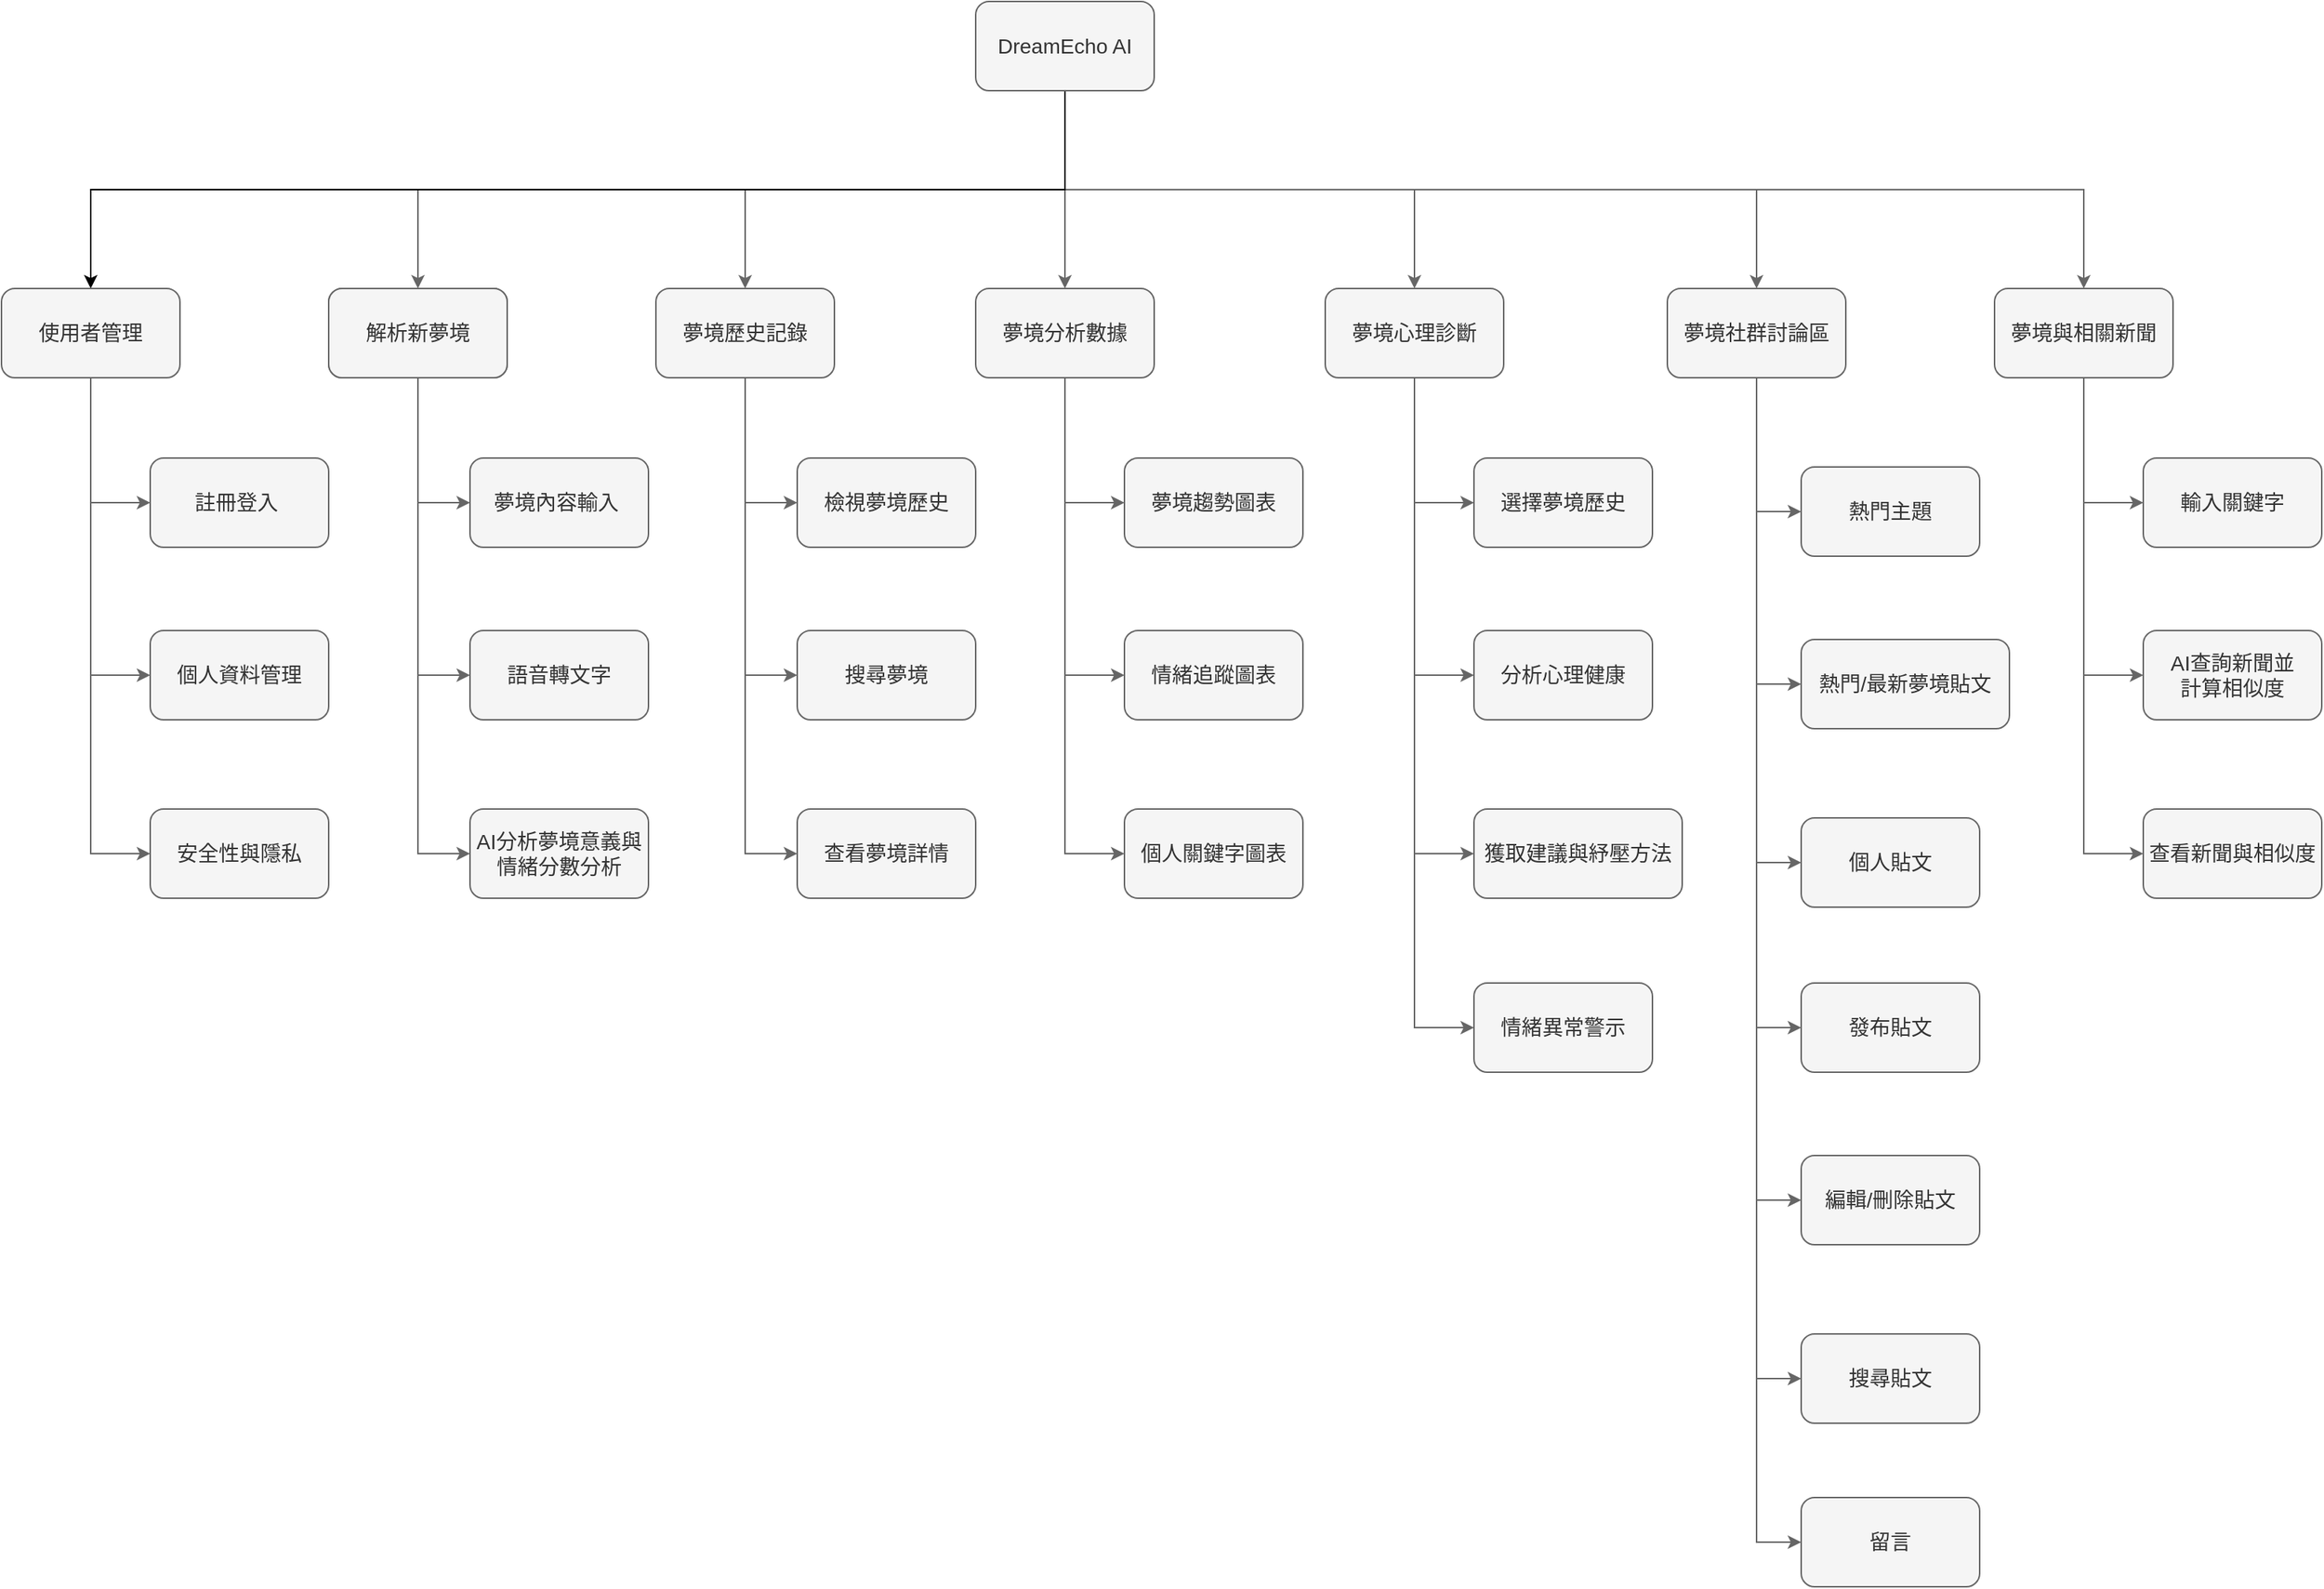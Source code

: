 <mxfile version="27.0.6">
  <diagram name="功能架構" id="cRGcKrNmaOjmCb9i0F0R">
    <mxGraphModel grid="0" page="0" gridSize="10" guides="1" tooltips="1" connect="1" arrows="1" fold="1" pageScale="1" pageWidth="1169" pageHeight="827" math="0" shadow="0">
      <root>
        <mxCell id="0" />
        <mxCell id="1" parent="0" />
        <mxCell id="rY9iWMyBCPBa33N-hs_h-10" style="edgeStyle=orthogonalEdgeStyle;rounded=0;orthogonalLoop=1;jettySize=auto;html=1;exitX=0.5;exitY=1;exitDx=0;exitDy=0;entryX=0.5;entryY=0;entryDx=0;entryDy=0;fontSize=14;textShadow=0;fillColor=#f5f5f5;strokeColor=#666666;" edge="1" parent="1" source="rY9iWMyBCPBa33N-hs_h-1" target="rY9iWMyBCPBa33N-hs_h-3">
          <mxGeometry relative="1" as="geometry" />
        </mxCell>
        <mxCell id="rY9iWMyBCPBa33N-hs_h-11" style="edgeStyle=orthogonalEdgeStyle;rounded=0;orthogonalLoop=1;jettySize=auto;html=1;exitX=0.5;exitY=1;exitDx=0;exitDy=0;entryX=0.5;entryY=0;entryDx=0;entryDy=0;fontSize=14;textShadow=0;fillColor=#f5f5f5;strokeColor=#666666;" edge="1" parent="1" source="rY9iWMyBCPBa33N-hs_h-1" target="rY9iWMyBCPBa33N-hs_h-4">
          <mxGeometry relative="1" as="geometry" />
        </mxCell>
        <mxCell id="rY9iWMyBCPBa33N-hs_h-12" style="edgeStyle=orthogonalEdgeStyle;rounded=0;orthogonalLoop=1;jettySize=auto;html=1;exitX=0.5;exitY=1;exitDx=0;exitDy=0;entryX=0.5;entryY=0;entryDx=0;entryDy=0;fontSize=14;textShadow=0;fillColor=#f5f5f5;strokeColor=#666666;" edge="1" parent="1" source="rY9iWMyBCPBa33N-hs_h-1" target="rY9iWMyBCPBa33N-hs_h-5">
          <mxGeometry relative="1" as="geometry" />
        </mxCell>
        <mxCell id="rY9iWMyBCPBa33N-hs_h-13" style="edgeStyle=orthogonalEdgeStyle;rounded=0;orthogonalLoop=1;jettySize=auto;html=1;exitX=0.5;exitY=1;exitDx=0;exitDy=0;entryX=0.5;entryY=0;entryDx=0;entryDy=0;fontSize=14;textShadow=0;fillColor=#f5f5f5;strokeColor=#666666;" edge="1" parent="1" source="rY9iWMyBCPBa33N-hs_h-1" target="rY9iWMyBCPBa33N-hs_h-7">
          <mxGeometry relative="1" as="geometry" />
        </mxCell>
        <mxCell id="rY9iWMyBCPBa33N-hs_h-14" style="edgeStyle=orthogonalEdgeStyle;rounded=0;orthogonalLoop=1;jettySize=auto;html=1;exitX=0.5;exitY=1;exitDx=0;exitDy=0;entryX=0.5;entryY=0;entryDx=0;entryDy=0;fontSize=14;textShadow=0;fillColor=#f5f5f5;strokeColor=#666666;" edge="1" parent="1" source="rY9iWMyBCPBa33N-hs_h-1" target="rY9iWMyBCPBa33N-hs_h-8">
          <mxGeometry relative="1" as="geometry" />
        </mxCell>
        <mxCell id="rY9iWMyBCPBa33N-hs_h-15" style="edgeStyle=orthogonalEdgeStyle;rounded=0;orthogonalLoop=1;jettySize=auto;html=1;exitX=0.5;exitY=1;exitDx=0;exitDy=0;entryX=0.5;entryY=0;entryDx=0;entryDy=0;fontSize=14;textShadow=0;fillColor=#f5f5f5;strokeColor=#666666;" edge="1" parent="1" source="rY9iWMyBCPBa33N-hs_h-1" target="rY9iWMyBCPBa33N-hs_h-9">
          <mxGeometry relative="1" as="geometry" />
        </mxCell>
        <mxCell id="rY9iWMyBCPBa33N-hs_h-92" style="edgeStyle=orthogonalEdgeStyle;rounded=0;orthogonalLoop=1;jettySize=auto;html=1;exitX=0.5;exitY=1;exitDx=0;exitDy=0;entryX=0.5;entryY=0;entryDx=0;entryDy=0;" edge="1" parent="1" source="rY9iWMyBCPBa33N-hs_h-1" target="rY9iWMyBCPBa33N-hs_h-81">
          <mxGeometry relative="1" as="geometry" />
        </mxCell>
        <mxCell id="rY9iWMyBCPBa33N-hs_h-1" value="&lt;font style=&quot;vertical-align: inherit;&quot;&gt;&lt;font style=&quot;vertical-align: inherit;&quot;&gt;DreamEcho AI&lt;/font&gt;&lt;/font&gt;" style="rounded=1;whiteSpace=wrap;html=1;fontSize=14;textShadow=0;fillColor=#f5f5f5;strokeColor=#666666;fontColor=#333333;" vertex="1" parent="1">
          <mxGeometry x="505" y="247" width="120" height="60" as="geometry" />
        </mxCell>
        <mxCell id="rY9iWMyBCPBa33N-hs_h-3" value="使用者管理" style="rounded=1;whiteSpace=wrap;html=1;fontSize=14;textShadow=0;fillColor=#f5f5f5;strokeColor=#666666;fontColor=#333333;" vertex="1" parent="1">
          <mxGeometry x="70" y="440" width="120" height="60" as="geometry" />
        </mxCell>
        <mxCell id="rY9iWMyBCPBa33N-hs_h-27" style="edgeStyle=orthogonalEdgeStyle;rounded=0;orthogonalLoop=1;jettySize=auto;html=1;exitX=0.5;exitY=1;exitDx=0;exitDy=0;entryX=0;entryY=0.5;entryDx=0;entryDy=0;fontSize=14;textShadow=0;fillColor=#f5f5f5;strokeColor=#666666;" edge="1" parent="1" source="rY9iWMyBCPBa33N-hs_h-4" target="rY9iWMyBCPBa33N-hs_h-24">
          <mxGeometry relative="1" as="geometry" />
        </mxCell>
        <mxCell id="rY9iWMyBCPBa33N-hs_h-28" style="edgeStyle=orthogonalEdgeStyle;rounded=0;orthogonalLoop=1;jettySize=auto;html=1;exitX=0.5;exitY=1;exitDx=0;exitDy=0;entryX=0;entryY=0.5;entryDx=0;entryDy=0;fontSize=14;textShadow=0;fillColor=#f5f5f5;strokeColor=#666666;" edge="1" parent="1" source="rY9iWMyBCPBa33N-hs_h-4" target="rY9iWMyBCPBa33N-hs_h-23">
          <mxGeometry relative="1" as="geometry" />
        </mxCell>
        <mxCell id="rY9iWMyBCPBa33N-hs_h-29" style="edgeStyle=orthogonalEdgeStyle;rounded=0;orthogonalLoop=1;jettySize=auto;html=1;exitX=0.5;exitY=1;exitDx=0;exitDy=0;entryX=0;entryY=0.5;entryDx=0;entryDy=0;fontSize=14;textShadow=0;fillColor=#f5f5f5;strokeColor=#666666;" edge="1" parent="1" source="rY9iWMyBCPBa33N-hs_h-4" target="rY9iWMyBCPBa33N-hs_h-22">
          <mxGeometry relative="1" as="geometry" />
        </mxCell>
        <mxCell id="rY9iWMyBCPBa33N-hs_h-4" value="夢境歷史記錄" style="rounded=1;whiteSpace=wrap;html=1;fontSize=14;textShadow=0;fillColor=#f5f5f5;strokeColor=#666666;fontColor=#333333;" vertex="1" parent="1">
          <mxGeometry x="290" y="440" width="120" height="60" as="geometry" />
        </mxCell>
        <mxCell id="rY9iWMyBCPBa33N-hs_h-34" style="edgeStyle=orthogonalEdgeStyle;rounded=0;orthogonalLoop=1;jettySize=auto;html=1;exitX=0.5;exitY=1;exitDx=0;exitDy=0;entryX=0;entryY=0.5;entryDx=0;entryDy=0;fontSize=14;textShadow=0;fillColor=#f5f5f5;strokeColor=#666666;" edge="1" parent="1" source="rY9iWMyBCPBa33N-hs_h-5" target="rY9iWMyBCPBa33N-hs_h-32">
          <mxGeometry relative="1" as="geometry" />
        </mxCell>
        <mxCell id="rY9iWMyBCPBa33N-hs_h-35" style="edgeStyle=orthogonalEdgeStyle;rounded=0;orthogonalLoop=1;jettySize=auto;html=1;exitX=0.5;exitY=1;exitDx=0;exitDy=0;entryX=0;entryY=0.5;entryDx=0;entryDy=0;fontSize=14;textShadow=0;fillColor=#f5f5f5;strokeColor=#666666;" edge="1" parent="1" source="rY9iWMyBCPBa33N-hs_h-5" target="rY9iWMyBCPBa33N-hs_h-31">
          <mxGeometry relative="1" as="geometry" />
        </mxCell>
        <mxCell id="rY9iWMyBCPBa33N-hs_h-36" style="edgeStyle=orthogonalEdgeStyle;rounded=0;orthogonalLoop=1;jettySize=auto;html=1;exitX=0.5;exitY=1;exitDx=0;exitDy=0;entryX=0;entryY=0.5;entryDx=0;entryDy=0;fontSize=14;textShadow=0;fillColor=#f5f5f5;strokeColor=#666666;" edge="1" parent="1" source="rY9iWMyBCPBa33N-hs_h-5" target="rY9iWMyBCPBa33N-hs_h-30">
          <mxGeometry relative="1" as="geometry" />
        </mxCell>
        <mxCell id="rY9iWMyBCPBa33N-hs_h-5" value="夢境分析數據" style="rounded=1;whiteSpace=wrap;html=1;fontSize=14;textShadow=0;fillColor=#f5f5f5;strokeColor=#666666;fontColor=#333333;" vertex="1" parent="1">
          <mxGeometry x="505" y="440" width="120" height="60" as="geometry" />
        </mxCell>
        <mxCell id="rY9iWMyBCPBa33N-hs_h-41" style="edgeStyle=orthogonalEdgeStyle;rounded=0;orthogonalLoop=1;jettySize=auto;html=1;exitX=0.5;exitY=1;exitDx=0;exitDy=0;entryX=0;entryY=0.5;entryDx=0;entryDy=0;fontSize=14;textShadow=0;fillColor=#f5f5f5;strokeColor=#666666;" edge="1" parent="1" source="rY9iWMyBCPBa33N-hs_h-7" target="rY9iWMyBCPBa33N-hs_h-40">
          <mxGeometry relative="1" as="geometry" />
        </mxCell>
        <mxCell id="rY9iWMyBCPBa33N-hs_h-42" style="edgeStyle=orthogonalEdgeStyle;rounded=0;orthogonalLoop=1;jettySize=auto;html=1;exitX=0.5;exitY=1;exitDx=0;exitDy=0;entryX=0;entryY=0.5;entryDx=0;entryDy=0;fontSize=14;textShadow=0;fillColor=#f5f5f5;strokeColor=#666666;" edge="1" parent="1" source="rY9iWMyBCPBa33N-hs_h-7" target="rY9iWMyBCPBa33N-hs_h-39">
          <mxGeometry relative="1" as="geometry" />
        </mxCell>
        <mxCell id="rY9iWMyBCPBa33N-hs_h-43" style="edgeStyle=orthogonalEdgeStyle;rounded=0;orthogonalLoop=1;jettySize=auto;html=1;exitX=0.5;exitY=1;exitDx=0;exitDy=0;entryX=0;entryY=0.5;entryDx=0;entryDy=0;fontSize=14;textShadow=0;fillColor=#f5f5f5;strokeColor=#666666;" edge="1" parent="1" source="rY9iWMyBCPBa33N-hs_h-7" target="rY9iWMyBCPBa33N-hs_h-38">
          <mxGeometry relative="1" as="geometry" />
        </mxCell>
        <mxCell id="rY9iWMyBCPBa33N-hs_h-44" style="edgeStyle=orthogonalEdgeStyle;rounded=0;orthogonalLoop=1;jettySize=auto;html=1;exitX=0.5;exitY=1;exitDx=0;exitDy=0;entryX=0;entryY=0.5;entryDx=0;entryDy=0;fontSize=14;textShadow=0;fillColor=#f5f5f5;strokeColor=#666666;" edge="1" parent="1" source="rY9iWMyBCPBa33N-hs_h-7" target="rY9iWMyBCPBa33N-hs_h-37">
          <mxGeometry relative="1" as="geometry" />
        </mxCell>
        <mxCell id="rY9iWMyBCPBa33N-hs_h-7" value="夢境心理診斷" style="rounded=1;whiteSpace=wrap;html=1;fontSize=14;textShadow=0;fillColor=#f5f5f5;strokeColor=#666666;fontColor=#333333;" vertex="1" parent="1">
          <mxGeometry x="740" y="440" width="120" height="60" as="geometry" />
        </mxCell>
        <mxCell id="rY9iWMyBCPBa33N-hs_h-49" style="edgeStyle=orthogonalEdgeStyle;rounded=0;orthogonalLoop=1;jettySize=auto;html=1;exitX=0.5;exitY=1;exitDx=0;exitDy=0;entryX=0;entryY=0.5;entryDx=0;entryDy=0;fontSize=14;textShadow=0;fillColor=#f5f5f5;strokeColor=#666666;" edge="1" parent="1" source="rY9iWMyBCPBa33N-hs_h-8" target="rY9iWMyBCPBa33N-hs_h-48">
          <mxGeometry relative="1" as="geometry" />
        </mxCell>
        <mxCell id="rY9iWMyBCPBa33N-hs_h-50" style="edgeStyle=orthogonalEdgeStyle;rounded=0;orthogonalLoop=1;jettySize=auto;html=1;exitX=0.5;exitY=1;exitDx=0;exitDy=0;entryX=0;entryY=0.5;entryDx=0;entryDy=0;fontSize=14;textShadow=0;fillColor=#f5f5f5;strokeColor=#666666;" edge="1" parent="1" source="rY9iWMyBCPBa33N-hs_h-8" target="rY9iWMyBCPBa33N-hs_h-47">
          <mxGeometry relative="1" as="geometry" />
        </mxCell>
        <mxCell id="rY9iWMyBCPBa33N-hs_h-51" style="edgeStyle=orthogonalEdgeStyle;rounded=0;orthogonalLoop=1;jettySize=auto;html=1;exitX=0.5;exitY=1;exitDx=0;exitDy=0;entryX=0;entryY=0.5;entryDx=0;entryDy=0;fontSize=14;textShadow=0;fillColor=#f5f5f5;strokeColor=#666666;" edge="1" parent="1" source="rY9iWMyBCPBa33N-hs_h-8" target="rY9iWMyBCPBa33N-hs_h-46">
          <mxGeometry relative="1" as="geometry" />
        </mxCell>
        <mxCell id="rY9iWMyBCPBa33N-hs_h-71" style="edgeStyle=orthogonalEdgeStyle;rounded=0;orthogonalLoop=1;jettySize=auto;html=1;exitX=0.5;exitY=1;exitDx=0;exitDy=0;entryX=0;entryY=0.5;entryDx=0;entryDy=0;fillColor=#f5f5f5;strokeColor=#666666;" edge="1" parent="1" source="rY9iWMyBCPBa33N-hs_h-8" target="rY9iWMyBCPBa33N-hs_h-63">
          <mxGeometry relative="1" as="geometry" />
        </mxCell>
        <mxCell id="rY9iWMyBCPBa33N-hs_h-72" style="edgeStyle=orthogonalEdgeStyle;rounded=0;orthogonalLoop=1;jettySize=auto;html=1;exitX=0.5;exitY=1;exitDx=0;exitDy=0;entryX=0;entryY=0.5;entryDx=0;entryDy=0;fillColor=#f5f5f5;strokeColor=#666666;" edge="1" parent="1" source="rY9iWMyBCPBa33N-hs_h-8" target="rY9iWMyBCPBa33N-hs_h-64">
          <mxGeometry relative="1" as="geometry" />
        </mxCell>
        <mxCell id="rY9iWMyBCPBa33N-hs_h-73" style="edgeStyle=orthogonalEdgeStyle;rounded=0;orthogonalLoop=1;jettySize=auto;html=1;exitX=0.5;exitY=1;exitDx=0;exitDy=0;entryX=0;entryY=0.5;entryDx=0;entryDy=0;fillColor=#f5f5f5;strokeColor=#666666;" edge="1" parent="1" source="rY9iWMyBCPBa33N-hs_h-8" target="rY9iWMyBCPBa33N-hs_h-65">
          <mxGeometry relative="1" as="geometry" />
        </mxCell>
        <mxCell id="rY9iWMyBCPBa33N-hs_h-74" style="edgeStyle=orthogonalEdgeStyle;rounded=0;orthogonalLoop=1;jettySize=auto;html=1;exitX=0.5;exitY=1;exitDx=0;exitDy=0;entryX=0;entryY=0.5;entryDx=0;entryDy=0;fillColor=#f5f5f5;strokeColor=#666666;" edge="1" parent="1" source="rY9iWMyBCPBa33N-hs_h-8" target="rY9iWMyBCPBa33N-hs_h-68">
          <mxGeometry relative="1" as="geometry" />
        </mxCell>
        <mxCell id="rY9iWMyBCPBa33N-hs_h-8" value="夢境社群討論區" style="rounded=1;whiteSpace=wrap;html=1;fontSize=14;textShadow=0;fillColor=#f5f5f5;strokeColor=#666666;fontColor=#333333;" vertex="1" parent="1">
          <mxGeometry x="970" y="440" width="120" height="60" as="geometry" />
        </mxCell>
        <mxCell id="rY9iWMyBCPBa33N-hs_h-55" style="edgeStyle=orthogonalEdgeStyle;rounded=0;orthogonalLoop=1;jettySize=auto;html=1;exitX=0.5;exitY=1;exitDx=0;exitDy=0;entryX=0;entryY=0.5;entryDx=0;entryDy=0;fontSize=14;textShadow=0;fillColor=#f5f5f5;strokeColor=#666666;" edge="1" parent="1" source="rY9iWMyBCPBa33N-hs_h-9" target="rY9iWMyBCPBa33N-hs_h-54">
          <mxGeometry relative="1" as="geometry" />
        </mxCell>
        <mxCell id="rY9iWMyBCPBa33N-hs_h-56" style="edgeStyle=orthogonalEdgeStyle;rounded=0;orthogonalLoop=1;jettySize=auto;html=1;exitX=0.5;exitY=1;exitDx=0;exitDy=0;entryX=0;entryY=0.5;entryDx=0;entryDy=0;fontSize=14;textShadow=0;fillColor=#f5f5f5;strokeColor=#666666;" edge="1" parent="1" source="rY9iWMyBCPBa33N-hs_h-9" target="rY9iWMyBCPBa33N-hs_h-53">
          <mxGeometry relative="1" as="geometry" />
        </mxCell>
        <mxCell id="rY9iWMyBCPBa33N-hs_h-57" style="edgeStyle=orthogonalEdgeStyle;rounded=0;orthogonalLoop=1;jettySize=auto;html=1;exitX=0.5;exitY=1;exitDx=0;exitDy=0;entryX=0;entryY=0.5;entryDx=0;entryDy=0;fontSize=14;textShadow=0;fillColor=#f5f5f5;strokeColor=#666666;" edge="1" parent="1" source="rY9iWMyBCPBa33N-hs_h-9" target="rY9iWMyBCPBa33N-hs_h-52">
          <mxGeometry relative="1" as="geometry" />
        </mxCell>
        <mxCell id="rY9iWMyBCPBa33N-hs_h-9" value="夢境與相關新聞" style="rounded=1;whiteSpace=wrap;html=1;fontSize=14;textShadow=0;fillColor=#f5f5f5;strokeColor=#666666;fontColor=#333333;" vertex="1" parent="1">
          <mxGeometry x="1190" y="440" width="120" height="60" as="geometry" />
        </mxCell>
        <mxCell id="rY9iWMyBCPBa33N-hs_h-22" value="檢視夢境歷史" style="rounded=1;whiteSpace=wrap;html=1;fontSize=14;textShadow=0;fillColor=#f5f5f5;strokeColor=#666666;fontColor=#333333;" vertex="1" parent="1">
          <mxGeometry x="385" y="554" width="120" height="60" as="geometry" />
        </mxCell>
        <mxCell id="rY9iWMyBCPBa33N-hs_h-23" value="搜尋夢境" style="rounded=1;whiteSpace=wrap;html=1;fontSize=14;textShadow=0;fillColor=#f5f5f5;strokeColor=#666666;fontColor=#333333;" vertex="1" parent="1">
          <mxGeometry x="385" y="670" width="120" height="60" as="geometry" />
        </mxCell>
        <mxCell id="rY9iWMyBCPBa33N-hs_h-24" value="查看夢境詳情" style="rounded=1;whiteSpace=wrap;html=1;fontSize=14;textShadow=0;fillColor=#f5f5f5;strokeColor=#666666;fontColor=#333333;" vertex="1" parent="1">
          <mxGeometry x="385" y="790" width="120" height="60" as="geometry" />
        </mxCell>
        <mxCell id="rY9iWMyBCPBa33N-hs_h-30" value="夢境趨勢圖表" style="rounded=1;whiteSpace=wrap;html=1;fontSize=14;textShadow=0;fillColor=#f5f5f5;strokeColor=#666666;fontColor=#333333;" vertex="1" parent="1">
          <mxGeometry x="605" y="554" width="120" height="60" as="geometry" />
        </mxCell>
        <mxCell id="rY9iWMyBCPBa33N-hs_h-31" value="情緒追蹤圖表" style="rounded=1;whiteSpace=wrap;html=1;fontSize=14;textShadow=0;fillColor=#f5f5f5;strokeColor=#666666;fontColor=#333333;" vertex="1" parent="1">
          <mxGeometry x="605" y="670" width="120" height="60" as="geometry" />
        </mxCell>
        <mxCell id="rY9iWMyBCPBa33N-hs_h-32" value="個人關鍵字圖表" style="rounded=1;whiteSpace=wrap;html=1;fontSize=14;textShadow=0;fillColor=#f5f5f5;strokeColor=#666666;fontColor=#333333;" vertex="1" parent="1">
          <mxGeometry x="605" y="790" width="120" height="60" as="geometry" />
        </mxCell>
        <mxCell id="rY9iWMyBCPBa33N-hs_h-37" value="選擇夢境歷史" style="rounded=1;whiteSpace=wrap;html=1;fontSize=14;textShadow=0;fillColor=#f5f5f5;strokeColor=#666666;fontColor=#333333;" vertex="1" parent="1">
          <mxGeometry x="840" y="554" width="120" height="60" as="geometry" />
        </mxCell>
        <mxCell id="rY9iWMyBCPBa33N-hs_h-38" value="分析心理健康" style="rounded=1;whiteSpace=wrap;html=1;fontSize=14;textShadow=0;fillColor=#f5f5f5;strokeColor=#666666;fontColor=#333333;" vertex="1" parent="1">
          <mxGeometry x="840" y="670" width="120" height="60" as="geometry" />
        </mxCell>
        <mxCell id="rY9iWMyBCPBa33N-hs_h-39" value="獲取建議與紓壓方法" style="rounded=1;whiteSpace=wrap;html=1;fontSize=14;textShadow=0;fillColor=#f5f5f5;strokeColor=#666666;fontColor=#333333;" vertex="1" parent="1">
          <mxGeometry x="840" y="790" width="140" height="60" as="geometry" />
        </mxCell>
        <mxCell id="rY9iWMyBCPBa33N-hs_h-40" value="情緒異常警示" style="rounded=1;whiteSpace=wrap;html=1;fontSize=14;textShadow=0;fillColor=#f5f5f5;strokeColor=#666666;fontColor=#333333;" vertex="1" parent="1">
          <mxGeometry x="840" y="907" width="120" height="60" as="geometry" />
        </mxCell>
        <mxCell id="rY9iWMyBCPBa33N-hs_h-46" value="熱門主題" style="rounded=1;whiteSpace=wrap;html=1;fontSize=14;textShadow=0;fillColor=#f5f5f5;strokeColor=#666666;fontColor=#333333;" vertex="1" parent="1">
          <mxGeometry x="1060" y="560" width="120" height="60" as="geometry" />
        </mxCell>
        <mxCell id="rY9iWMyBCPBa33N-hs_h-47" value="熱門/最新夢境貼文" style="rounded=1;whiteSpace=wrap;html=1;fontSize=14;textShadow=0;fillColor=#f5f5f5;strokeColor=#666666;fontColor=#333333;" vertex="1" parent="1">
          <mxGeometry x="1060" y="676" width="140" height="60" as="geometry" />
        </mxCell>
        <mxCell id="rY9iWMyBCPBa33N-hs_h-48" value="個人貼文" style="rounded=1;whiteSpace=wrap;html=1;fontSize=14;textShadow=0;fillColor=#f5f5f5;strokeColor=#666666;fontColor=#333333;" vertex="1" parent="1">
          <mxGeometry x="1060" y="796" width="120" height="60" as="geometry" />
        </mxCell>
        <mxCell id="rY9iWMyBCPBa33N-hs_h-52" value="輸入關鍵字" style="rounded=1;whiteSpace=wrap;html=1;fontSize=14;textShadow=0;fillColor=#f5f5f5;strokeColor=#666666;fontColor=#333333;" vertex="1" parent="1">
          <mxGeometry x="1290" y="554" width="120" height="60" as="geometry" />
        </mxCell>
        <mxCell id="rY9iWMyBCPBa33N-hs_h-53" value="AI查詢新聞並&lt;div&gt;計算相似度&lt;/div&gt;" style="rounded=1;whiteSpace=wrap;html=1;fontSize=14;textShadow=0;fillColor=#f5f5f5;strokeColor=#666666;fontColor=#333333;" vertex="1" parent="1">
          <mxGeometry x="1290" y="670" width="120" height="60" as="geometry" />
        </mxCell>
        <mxCell id="rY9iWMyBCPBa33N-hs_h-54" value="查看新聞與相似度" style="rounded=1;whiteSpace=wrap;html=1;fontSize=14;textShadow=0;fillColor=#f5f5f5;strokeColor=#666666;fontColor=#333333;" vertex="1" parent="1">
          <mxGeometry x="1290" y="790" width="120" height="60" as="geometry" />
        </mxCell>
        <mxCell id="rY9iWMyBCPBa33N-hs_h-63" value="發布貼文" style="rounded=1;whiteSpace=wrap;html=1;fontSize=14;textShadow=0;fillColor=#f5f5f5;strokeColor=#666666;fontColor=#333333;" vertex="1" parent="1">
          <mxGeometry x="1060" y="907" width="120" height="60" as="geometry" />
        </mxCell>
        <mxCell id="rY9iWMyBCPBa33N-hs_h-64" value="編輯/刪除貼文" style="rounded=1;whiteSpace=wrap;html=1;fontSize=14;textShadow=0;fillColor=#f5f5f5;strokeColor=#666666;fontColor=#333333;" vertex="1" parent="1">
          <mxGeometry x="1060" y="1023" width="120" height="60" as="geometry" />
        </mxCell>
        <mxCell id="rY9iWMyBCPBa33N-hs_h-65" value="搜尋貼文" style="rounded=1;whiteSpace=wrap;html=1;fontSize=14;textShadow=0;fillColor=#f5f5f5;strokeColor=#666666;fontColor=#333333;" vertex="1" parent="1">
          <mxGeometry x="1060" y="1143" width="120" height="60" as="geometry" />
        </mxCell>
        <mxCell id="rY9iWMyBCPBa33N-hs_h-68" value="留言" style="rounded=1;whiteSpace=wrap;html=1;fontSize=14;textShadow=0;fillColor=#f5f5f5;strokeColor=#666666;fontColor=#333333;" vertex="1" parent="1">
          <mxGeometry x="1060" y="1253" width="120" height="60" as="geometry" />
        </mxCell>
        <mxCell id="rY9iWMyBCPBa33N-hs_h-78" style="edgeStyle=orthogonalEdgeStyle;rounded=0;orthogonalLoop=1;jettySize=auto;html=1;exitX=0.5;exitY=1;exitDx=0;exitDy=0;entryX=0;entryY=0.5;entryDx=0;entryDy=0;fontSize=14;textShadow=0;fillColor=#f5f5f5;strokeColor=#666666;" edge="1" parent="1" source="rY9iWMyBCPBa33N-hs_h-81" target="rY9iWMyBCPBa33N-hs_h-88">
          <mxGeometry relative="1" as="geometry" />
        </mxCell>
        <mxCell id="rY9iWMyBCPBa33N-hs_h-79" style="edgeStyle=orthogonalEdgeStyle;rounded=0;orthogonalLoop=1;jettySize=auto;html=1;exitX=0.5;exitY=1;exitDx=0;exitDy=0;entryX=0;entryY=0.5;entryDx=0;entryDy=0;fontSize=14;textShadow=0;fillColor=#f5f5f5;strokeColor=#666666;" edge="1" parent="1" source="rY9iWMyBCPBa33N-hs_h-81" target="rY9iWMyBCPBa33N-hs_h-87">
          <mxGeometry relative="1" as="geometry" />
        </mxCell>
        <mxCell id="rY9iWMyBCPBa33N-hs_h-80" style="edgeStyle=orthogonalEdgeStyle;rounded=0;orthogonalLoop=1;jettySize=auto;html=1;exitX=0.5;exitY=1;exitDx=0;exitDy=0;entryX=0;entryY=0.5;entryDx=0;entryDy=0;fontSize=14;textShadow=0;fillColor=#f5f5f5;strokeColor=#666666;" edge="1" parent="1" source="rY9iWMyBCPBa33N-hs_h-81" target="rY9iWMyBCPBa33N-hs_h-86">
          <mxGeometry relative="1" as="geometry" />
        </mxCell>
        <mxCell id="rY9iWMyBCPBa33N-hs_h-81" value="使用者管理" style="rounded=1;whiteSpace=wrap;html=1;fontSize=14;textShadow=0;fillColor=#f5f5f5;strokeColor=#666666;fontColor=#333333;" vertex="1" parent="1">
          <mxGeometry x="-150" y="440" width="120" height="60" as="geometry" />
        </mxCell>
        <mxCell id="rY9iWMyBCPBa33N-hs_h-82" style="edgeStyle=orthogonalEdgeStyle;rounded=0;orthogonalLoop=1;jettySize=auto;html=1;exitX=0.5;exitY=1;exitDx=0;exitDy=0;entryX=0;entryY=0.5;entryDx=0;entryDy=0;fontSize=14;textShadow=0;fillColor=#f5f5f5;strokeColor=#666666;" edge="1" parent="1" source="rY9iWMyBCPBa33N-hs_h-85" target="rY9iWMyBCPBa33N-hs_h-91">
          <mxGeometry relative="1" as="geometry" />
        </mxCell>
        <mxCell id="rY9iWMyBCPBa33N-hs_h-83" style="edgeStyle=orthogonalEdgeStyle;rounded=0;orthogonalLoop=1;jettySize=auto;html=1;exitX=0.5;exitY=1;exitDx=0;exitDy=0;entryX=0;entryY=0.5;entryDx=0;entryDy=0;fontSize=14;textShadow=0;fillColor=#f5f5f5;strokeColor=#666666;" edge="1" parent="1" source="rY9iWMyBCPBa33N-hs_h-85" target="rY9iWMyBCPBa33N-hs_h-90">
          <mxGeometry relative="1" as="geometry" />
        </mxCell>
        <mxCell id="rY9iWMyBCPBa33N-hs_h-84" style="edgeStyle=orthogonalEdgeStyle;rounded=0;orthogonalLoop=1;jettySize=auto;html=1;exitX=0.5;exitY=1;exitDx=0;exitDy=0;entryX=0;entryY=0.5;entryDx=0;entryDy=0;fontSize=14;textShadow=0;fillColor=#f5f5f5;strokeColor=#666666;" edge="1" parent="1" source="rY9iWMyBCPBa33N-hs_h-85" target="rY9iWMyBCPBa33N-hs_h-89">
          <mxGeometry relative="1" as="geometry" />
        </mxCell>
        <mxCell id="rY9iWMyBCPBa33N-hs_h-85" value="解析新夢境" style="rounded=1;whiteSpace=wrap;html=1;fontSize=14;textShadow=0;fillColor=#f5f5f5;strokeColor=#666666;fontColor=#333333;" vertex="1" parent="1">
          <mxGeometry x="70" y="440" width="120" height="60" as="geometry" />
        </mxCell>
        <mxCell id="rY9iWMyBCPBa33N-hs_h-86" value="註冊登入&amp;nbsp;" style="rounded=1;whiteSpace=wrap;html=1;fontSize=14;textShadow=0;fillColor=#f5f5f5;strokeColor=#666666;fontColor=#333333;" vertex="1" parent="1">
          <mxGeometry x="-50" y="554" width="120" height="60" as="geometry" />
        </mxCell>
        <mxCell id="rY9iWMyBCPBa33N-hs_h-87" value="個人資料管理" style="rounded=1;whiteSpace=wrap;html=1;fontSize=14;textShadow=0;fillColor=#f5f5f5;strokeColor=#666666;fontColor=#333333;" vertex="1" parent="1">
          <mxGeometry x="-50" y="670" width="120" height="60" as="geometry" />
        </mxCell>
        <mxCell id="rY9iWMyBCPBa33N-hs_h-88" value="安全性與隱私" style="rounded=1;whiteSpace=wrap;html=1;fontSize=14;textShadow=0;fillColor=#f5f5f5;strokeColor=#666666;fontColor=#333333;" vertex="1" parent="1">
          <mxGeometry x="-50" y="790" width="120" height="60" as="geometry" />
        </mxCell>
        <mxCell id="rY9iWMyBCPBa33N-hs_h-89" value="夢境內容輸入&amp;nbsp;" style="rounded=1;whiteSpace=wrap;html=1;fontSize=14;textShadow=0;fillColor=#f5f5f5;strokeColor=#666666;fontColor=#333333;" vertex="1" parent="1">
          <mxGeometry x="165" y="554" width="120" height="60" as="geometry" />
        </mxCell>
        <mxCell id="rY9iWMyBCPBa33N-hs_h-90" value="語音轉文字" style="rounded=1;whiteSpace=wrap;html=1;fontSize=14;textShadow=0;fillColor=#f5f5f5;strokeColor=#666666;fontColor=#333333;" vertex="1" parent="1">
          <mxGeometry x="165" y="670" width="120" height="60" as="geometry" />
        </mxCell>
        <mxCell id="rY9iWMyBCPBa33N-hs_h-91" value="AI分析夢境意義與情緒分數分析" style="rounded=1;whiteSpace=wrap;html=1;fontSize=14;textShadow=0;fillColor=#f5f5f5;strokeColor=#666666;fontColor=#333333;" vertex="1" parent="1">
          <mxGeometry x="165" y="790" width="120" height="60" as="geometry" />
        </mxCell>
      </root>
    </mxGraphModel>
  </diagram>
</mxfile>

